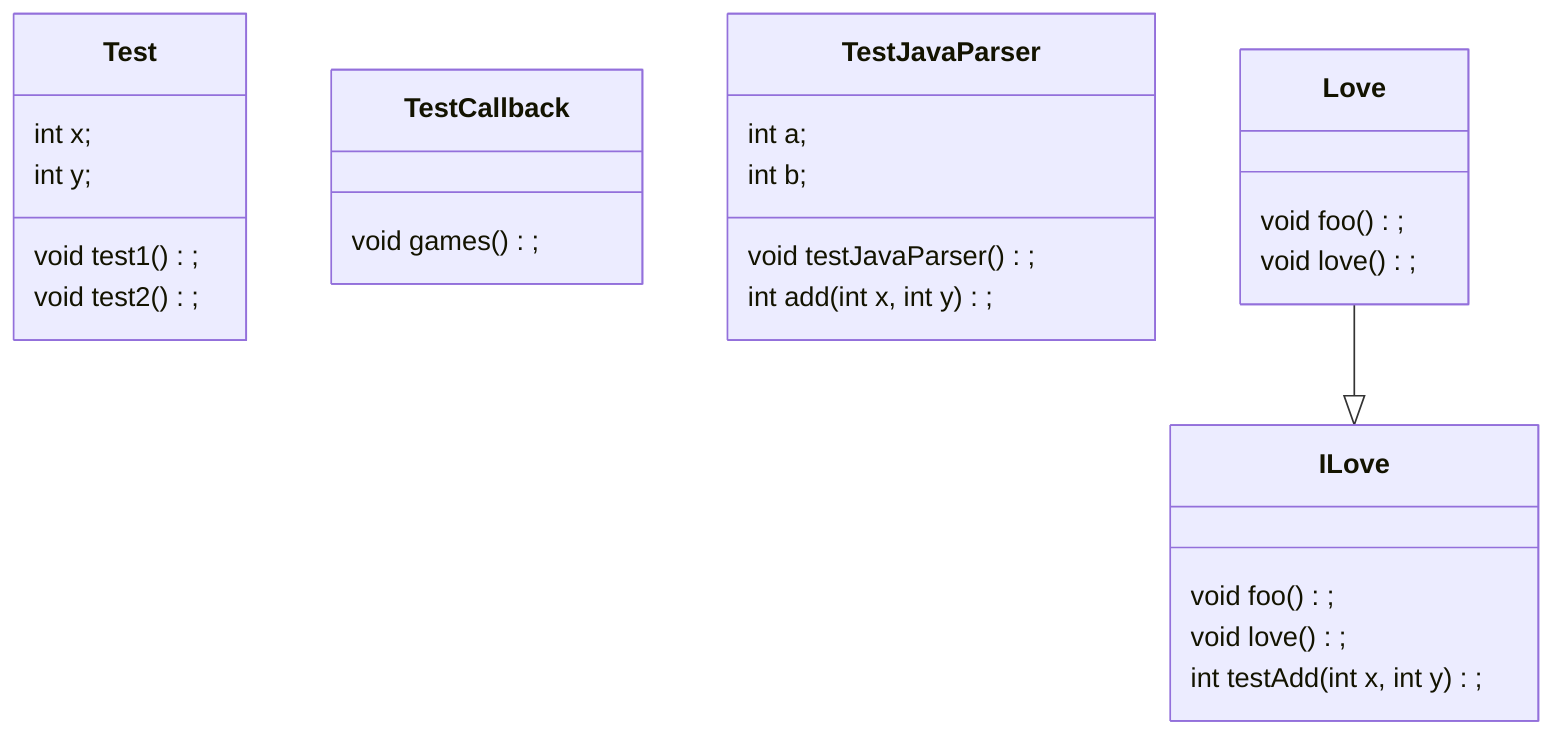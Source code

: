 classDiagram
class Test {
  void test1();
  void test2();
  int x;
  int y;
}
class TestCallback {
  void games();
}
class TestJavaParser {
  void testJavaParser();
  int add(int x, int y);
  int a;
  int b;
}
class ILove {
  void foo();
  void love();
  int testAdd(int x, int y);
}
class Love {
  void foo();
  void love();
}
Love --|> ILove